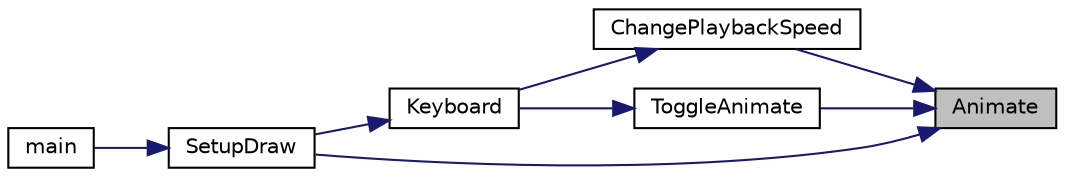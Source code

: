 digraph "Animate"
{
 // LATEX_PDF_SIZE
  edge [fontname="Helvetica",fontsize="10",labelfontname="Helvetica",labelfontsize="10"];
  node [fontname="Helvetica",fontsize="10",shape=record];
  rankdir="RL";
  Node1 [label="Animate",height=0.2,width=0.4,color="black", fillcolor="grey75", style="filled", fontcolor="black",tooltip=" "];
  Node1 -> Node2 [dir="back",color="midnightblue",fontsize="10",style="solid",fontname="Helvetica"];
  Node2 [label="ChangePlaybackSpeed",height=0.2,width=0.4,color="black", fillcolor="white", style="filled",URL="$_main_8cpp.html#a8ddb8750f3cec8f1860c5efe5facf93f",tooltip=" "];
  Node2 -> Node3 [dir="back",color="midnightblue",fontsize="10",style="solid",fontname="Helvetica"];
  Node3 [label="Keyboard",height=0.2,width=0.4,color="black", fillcolor="white", style="filled",URL="$_main_8cpp.html#a5b7327ae645169b577a93117ca8ad7cd",tooltip=" "];
  Node3 -> Node4 [dir="back",color="midnightblue",fontsize="10",style="solid",fontname="Helvetica"];
  Node4 [label="SetupDraw",height=0.2,width=0.4,color="black", fillcolor="white", style="filled",URL="$_main_8cpp.html#ae5ae3e850d0bea8222d700379b64c074",tooltip=" "];
  Node4 -> Node5 [dir="back",color="midnightblue",fontsize="10",style="solid",fontname="Helvetica"];
  Node5 [label="main",height=0.2,width=0.4,color="black", fillcolor="white", style="filled",URL="$_main_8cpp.html#a3c04138a5bfe5d72780bb7e82a18e627",tooltip=" "];
  Node1 -> Node4 [dir="back",color="midnightblue",fontsize="10",style="solid",fontname="Helvetica"];
  Node1 -> Node6 [dir="back",color="midnightblue",fontsize="10",style="solid",fontname="Helvetica"];
  Node6 [label="ToggleAnimate",height=0.2,width=0.4,color="black", fillcolor="white", style="filled",URL="$_main_8cpp.html#ae7ce9bd53fe1ffe77252359a48d68756",tooltip=" "];
  Node6 -> Node3 [dir="back",color="midnightblue",fontsize="10",style="solid",fontname="Helvetica"];
}

